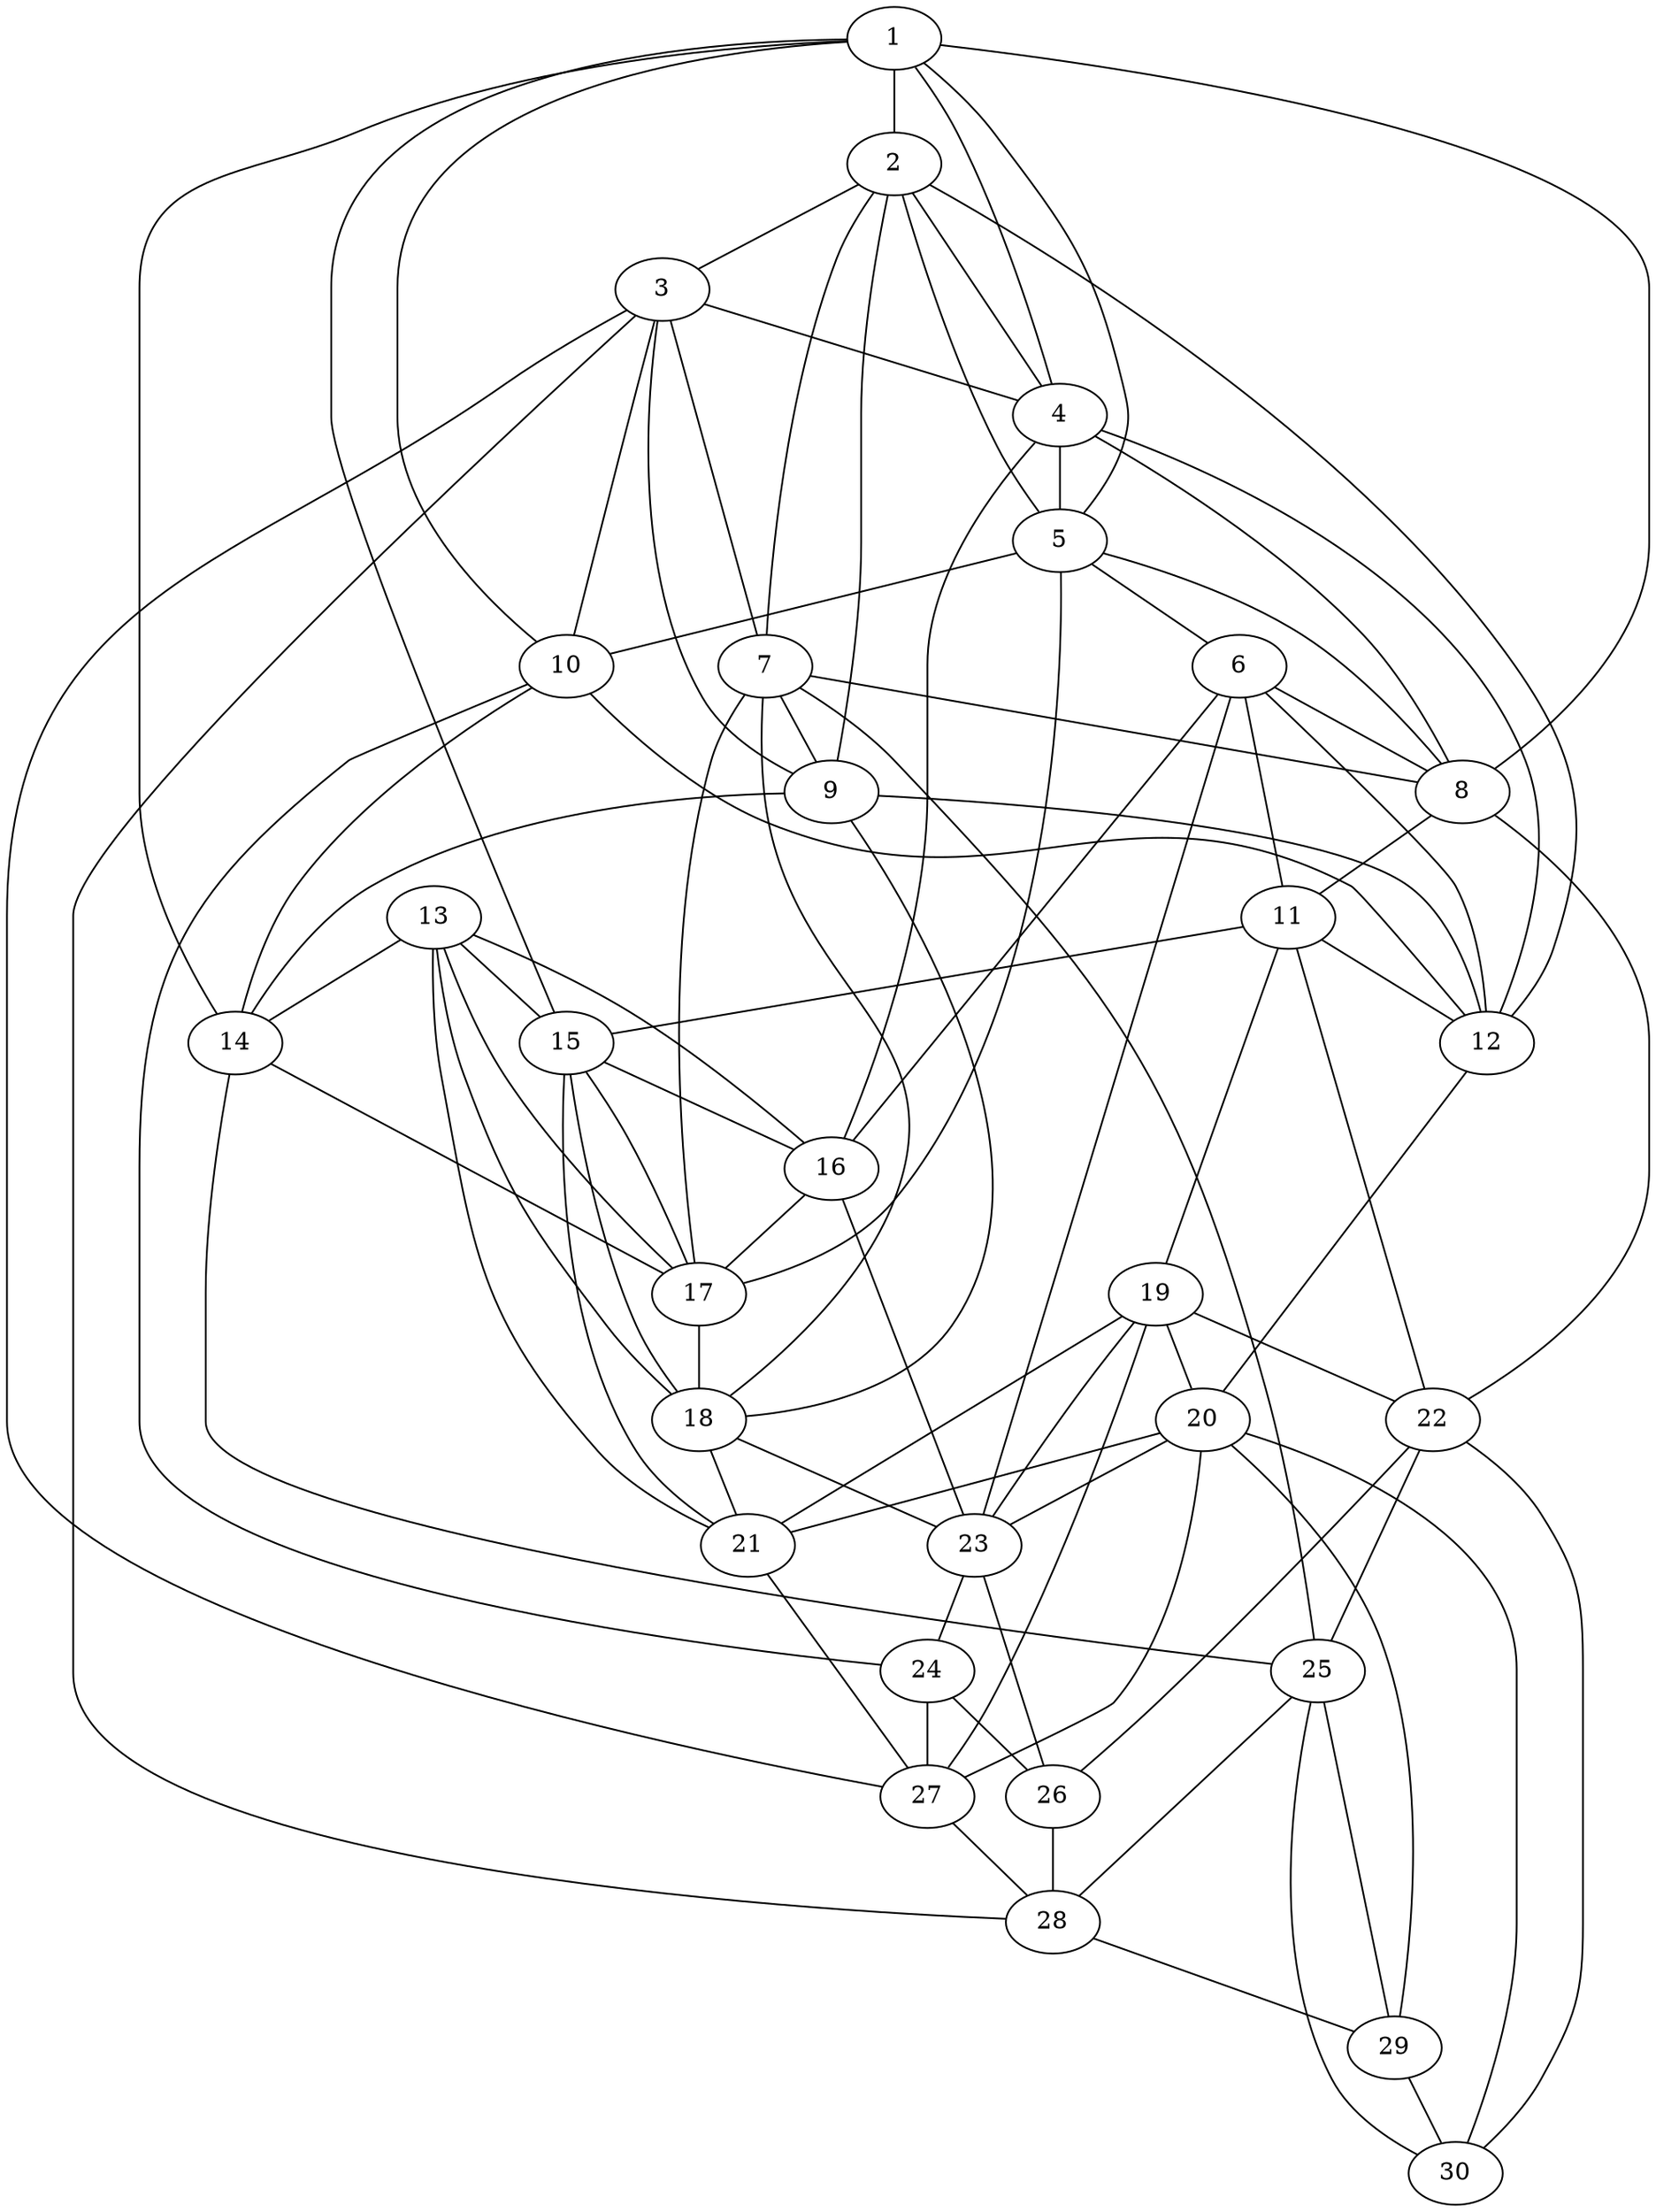 graph {
1--2
2--3
1--4
2--4
3--4
1--5
2--5
4--5
5--6
2--7
3--7
1--8
4--8
5--8
6--8
7--8
2--9
3--9
7--9
1--10
3--10
5--10
6--11
8--11
2--12
4--12
6--12
9--12
10--12
11--12
1--14
9--14
10--14
13--14
1--15
11--15
13--15
4--16
6--16
13--16
15--16
5--17
7--17
13--17
14--17
15--17
16--17
7--18
9--18
13--18
15--18
17--18
11--19
12--20
19--20
13--21
15--21
18--21
19--21
20--21
8--22
11--22
19--22
6--23
16--23
18--23
19--23
20--23
10--24
23--24
7--25
14--25
22--25
22--26
23--26
24--26
3--27
19--27
20--27
21--27
24--27
3--28
25--28
26--28
27--28
20--29
25--29
28--29
20--30
22--30
25--30
29--30
}
